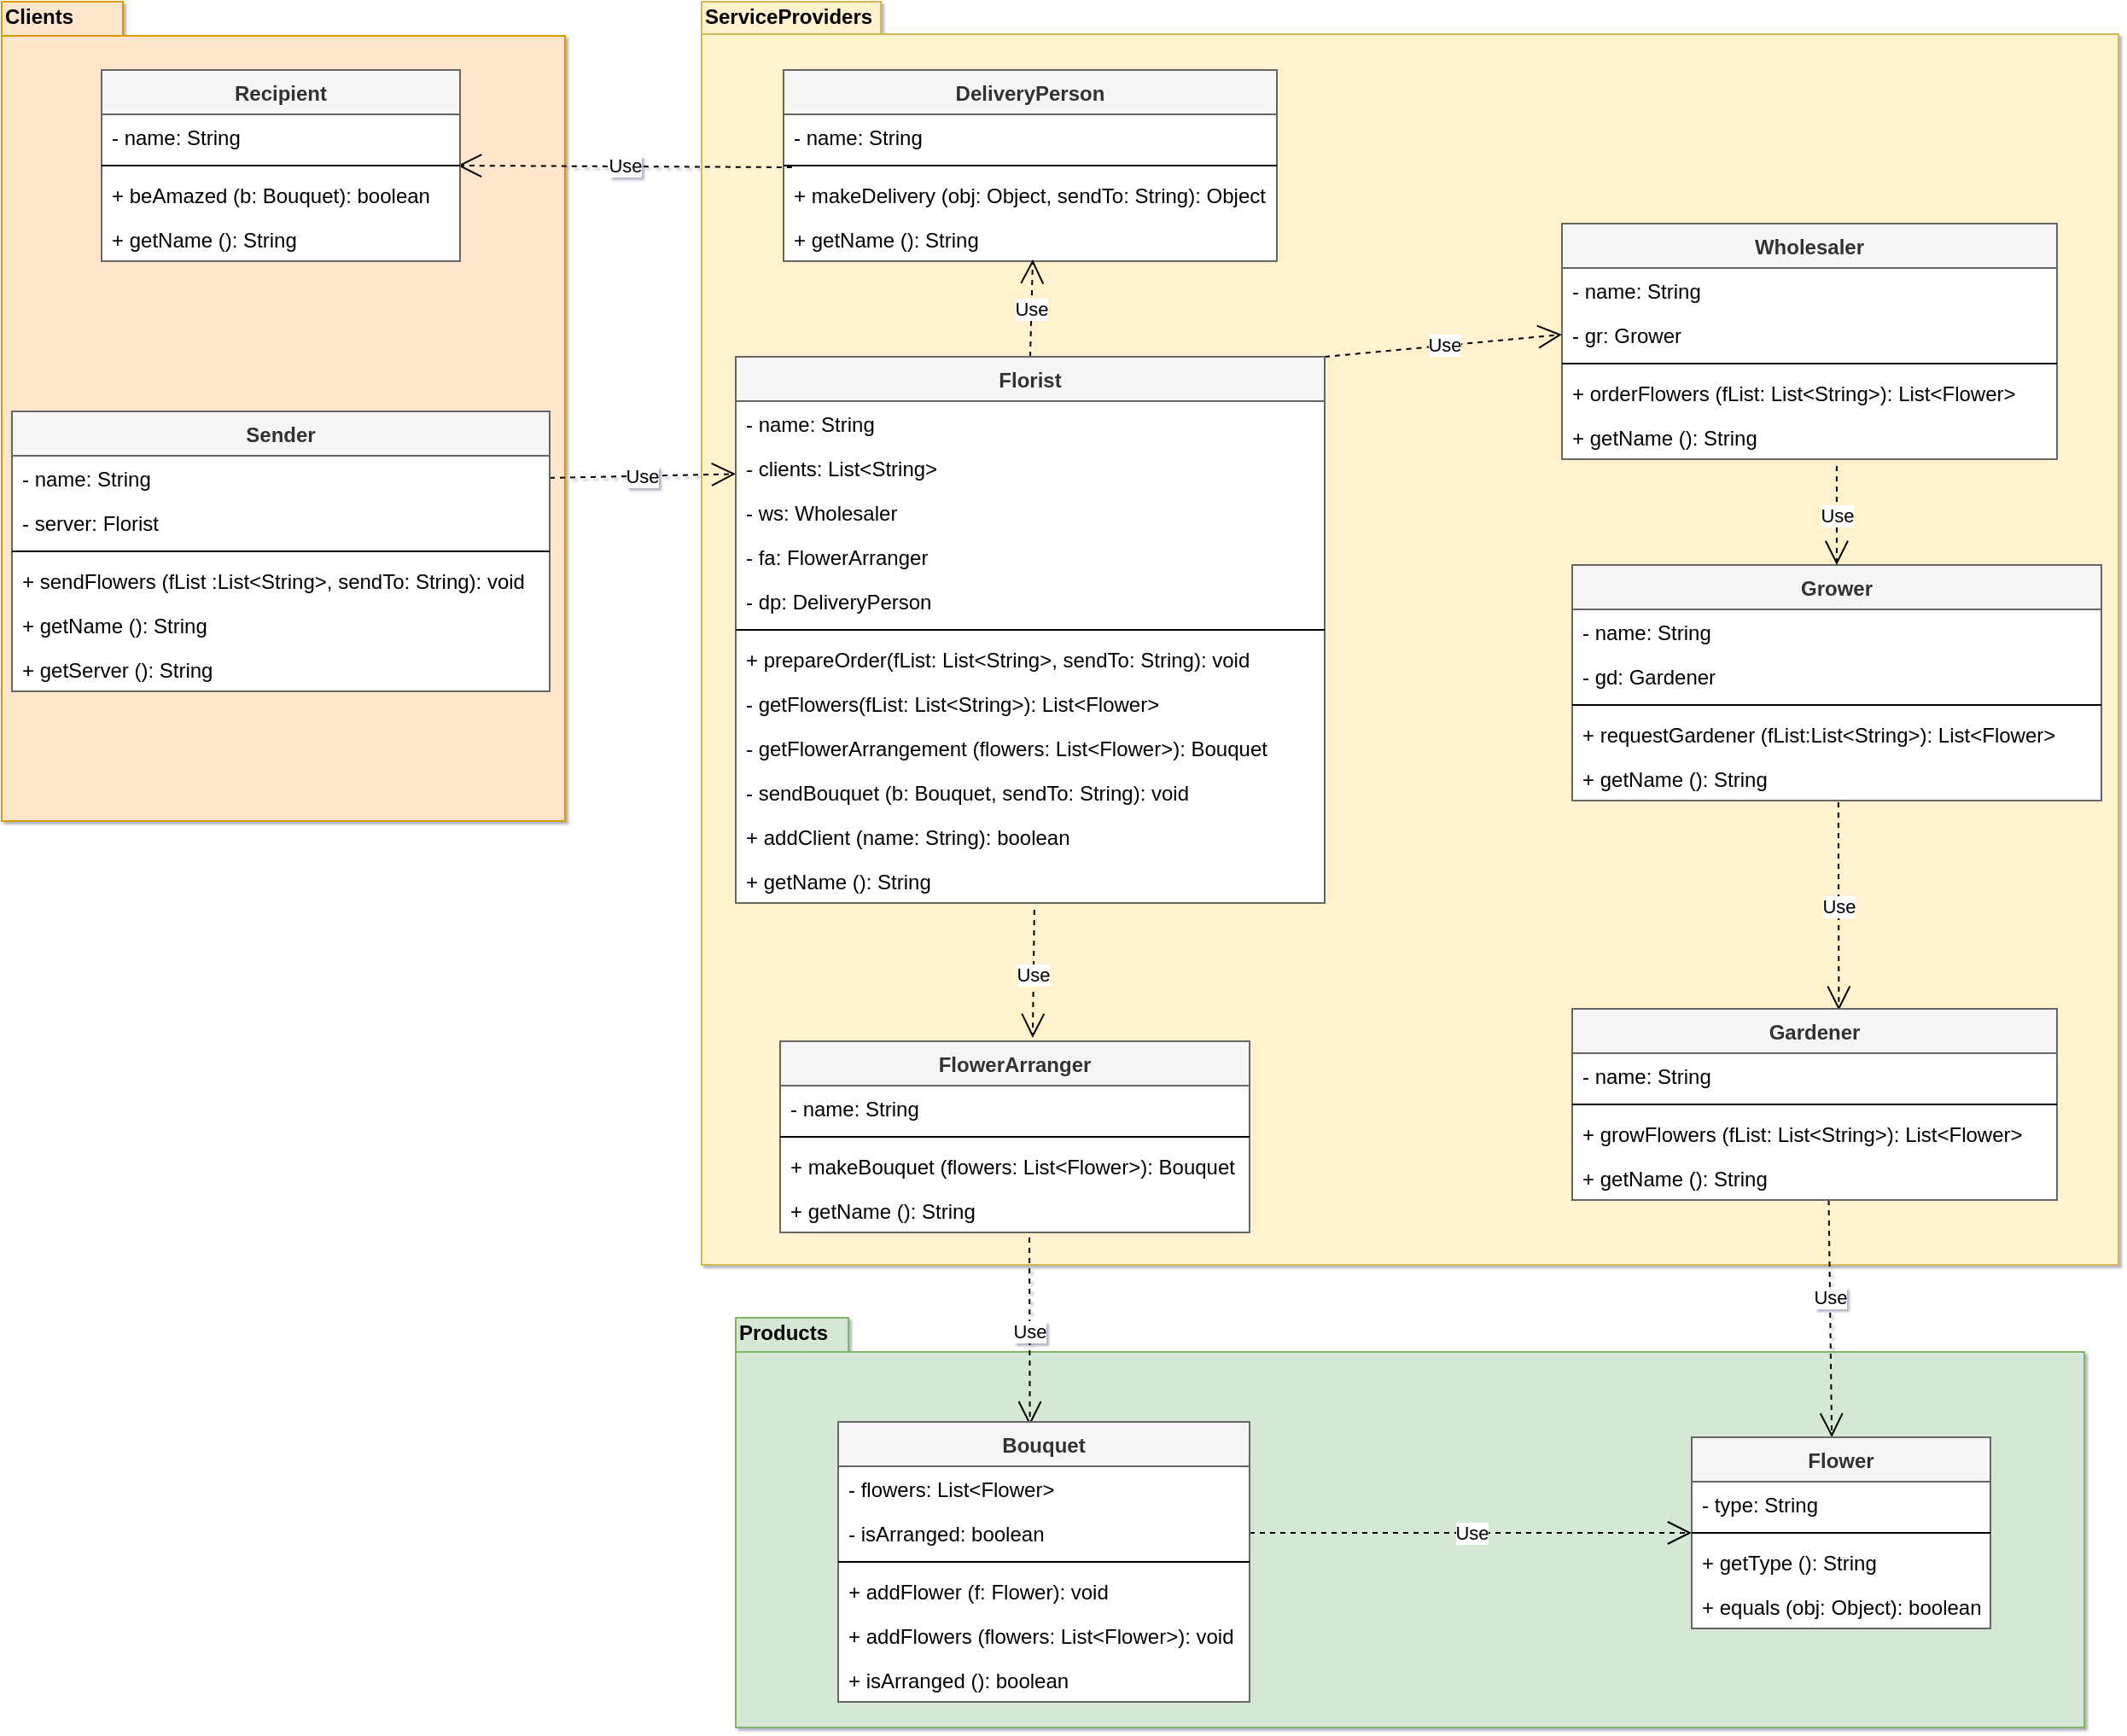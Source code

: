 <mxfile version="12.6.5" type="device"><diagram id="SXHgTwjR6Qb_Sqak4ypg" name="Page-1"><mxGraphModel dx="1422" dy="2042" grid="1" gridSize="10" guides="1" tooltips="1" connect="1" arrows="1" fold="1" page="1" pageScale="1" pageWidth="850" pageHeight="1100" background="none" math="0" shadow="1"><root><mxCell id="0"/><mxCell id="1" parent="0"/><mxCell id="rFC8o15gJ9um0nptI-s5-7" value="ServiceProviders" style="shape=folder;fontStyle=1;spacingTop=-5;tabWidth=105;tabHeight=19;tabPosition=left;html=1;align=left;verticalAlign=top;fillColor=#fff2cc;strokeColor=#d6b656;" parent="1" vertex="1"><mxGeometry x="670" y="-60" width="830" height="740" as="geometry"/></mxCell><mxCell id="rFC8o15gJ9um0nptI-s5-6" value="Clients" style="shape=folder;fontStyle=1;spacingTop=-5;tabWidth=71;tabHeight=20;tabPosition=left;html=1;align=left;verticalAlign=top;fillColor=#ffe6cc;strokeColor=#d79b00;" parent="1" vertex="1"><mxGeometry x="260" y="-60" width="330" height="480" as="geometry"/></mxCell><mxCell id="xSAKRiqVFuh3xUyQQEfn-124" value="Wholesaler" style="swimlane;fontStyle=1;align=center;verticalAlign=top;childLayout=stackLayout;horizontal=1;startSize=26;horizontalStack=0;resizeParent=1;resizeParentMax=0;resizeLast=0;collapsible=1;marginBottom=0;swimlaneFillColor=#ffffff;fillColor=#f5f5f5;strokeColor=#666666;fontColor=#333333;" parent="1" vertex="1"><mxGeometry x="1174" y="70" width="290" height="138" as="geometry"/></mxCell><mxCell id="xSAKRiqVFuh3xUyQQEfn-125" value="- name: String" style="text;strokeColor=none;fillColor=none;align=left;verticalAlign=top;spacingLeft=4;spacingRight=4;overflow=hidden;rotatable=0;points=[[0,0.5],[1,0.5]];portConstraint=eastwest;" parent="xSAKRiqVFuh3xUyQQEfn-124" vertex="1"><mxGeometry y="26" width="290" height="26" as="geometry"/></mxCell><mxCell id="rFC8o15gJ9um0nptI-s5-2" value="- gr: Grower" style="text;strokeColor=none;fillColor=none;align=left;verticalAlign=top;spacingLeft=4;spacingRight=4;overflow=hidden;rotatable=0;points=[[0,0.5],[1,0.5]];portConstraint=eastwest;" parent="xSAKRiqVFuh3xUyQQEfn-124" vertex="1"><mxGeometry y="52" width="290" height="26" as="geometry"/></mxCell><mxCell id="xSAKRiqVFuh3xUyQQEfn-126" value="" style="line;strokeWidth=1;fillColor=none;align=left;verticalAlign=middle;spacingTop=-1;spacingLeft=3;spacingRight=3;rotatable=0;labelPosition=right;points=[];portConstraint=eastwest;" parent="xSAKRiqVFuh3xUyQQEfn-124" vertex="1"><mxGeometry y="78" width="290" height="8" as="geometry"/></mxCell><mxCell id="xSAKRiqVFuh3xUyQQEfn-127" value="+ orderFlowers (fList: List&lt;String&gt;): List&lt;Flower&gt;" style="text;strokeColor=none;fillColor=none;align=left;verticalAlign=top;spacingLeft=4;spacingRight=4;overflow=hidden;rotatable=0;points=[[0,0.5],[1,0.5]];portConstraint=eastwest;" parent="xSAKRiqVFuh3xUyQQEfn-124" vertex="1"><mxGeometry y="86" width="290" height="26" as="geometry"/></mxCell><mxCell id="23qoMXlAwmIs_BDSindr-9" value="+ getName (): String" style="text;strokeColor=none;fillColor=none;align=left;verticalAlign=top;spacingLeft=4;spacingRight=4;overflow=hidden;rotatable=0;points=[[0,0.5],[1,0.5]];portConstraint=eastwest;" vertex="1" parent="xSAKRiqVFuh3xUyQQEfn-124"><mxGeometry y="112" width="290" height="26" as="geometry"/></mxCell><mxCell id="xSAKRiqVFuh3xUyQQEfn-144" value="Grower" style="swimlane;fontStyle=1;align=center;verticalAlign=top;childLayout=stackLayout;horizontal=1;startSize=26;horizontalStack=0;resizeParent=1;resizeParentMax=0;resizeLast=0;collapsible=1;marginBottom=0;swimlaneFillColor=#ffffff;fillColor=#f5f5f5;strokeColor=#666666;fontColor=#333333;" parent="1" vertex="1"><mxGeometry x="1180" y="270" width="310" height="138" as="geometry"/></mxCell><mxCell id="xSAKRiqVFuh3xUyQQEfn-145" value="- name: String" style="text;strokeColor=none;fillColor=none;align=left;verticalAlign=top;spacingLeft=4;spacingRight=4;overflow=hidden;rotatable=0;points=[[0,0.5],[1,0.5]];portConstraint=eastwest;" parent="xSAKRiqVFuh3xUyQQEfn-144" vertex="1"><mxGeometry y="26" width="310" height="26" as="geometry"/></mxCell><mxCell id="xSAKRiqVFuh3xUyQQEfn-150" value="- gd: Gardener" style="text;strokeColor=none;fillColor=none;align=left;verticalAlign=top;spacingLeft=4;spacingRight=4;overflow=hidden;rotatable=0;points=[[0,0.5],[1,0.5]];portConstraint=eastwest;" parent="xSAKRiqVFuh3xUyQQEfn-144" vertex="1"><mxGeometry y="52" width="310" height="26" as="geometry"/></mxCell><mxCell id="xSAKRiqVFuh3xUyQQEfn-146" value="" style="line;strokeWidth=1;fillColor=none;align=left;verticalAlign=middle;spacingTop=-1;spacingLeft=3;spacingRight=3;rotatable=0;labelPosition=right;points=[];portConstraint=eastwest;" parent="xSAKRiqVFuh3xUyQQEfn-144" vertex="1"><mxGeometry y="78" width="310" height="8" as="geometry"/></mxCell><mxCell id="xSAKRiqVFuh3xUyQQEfn-147" value="+ requestGardener (fList:List&lt;String&gt;): List&lt;Flower&gt;" style="text;align=left;verticalAlign=top;spacingLeft=4;spacingRight=4;overflow=hidden;rotatable=0;points=[[0,0.5],[1,0.5]];portConstraint=eastwest;" parent="xSAKRiqVFuh3xUyQQEfn-144" vertex="1"><mxGeometry y="86" width="310" height="26" as="geometry"/></mxCell><mxCell id="23qoMXlAwmIs_BDSindr-8" value="+ getName (): String" style="text;align=left;verticalAlign=top;spacingLeft=4;spacingRight=4;overflow=hidden;rotatable=0;points=[[0,0.5],[1,0.5]];portConstraint=eastwest;" vertex="1" parent="xSAKRiqVFuh3xUyQQEfn-144"><mxGeometry y="112" width="310" height="26" as="geometry"/></mxCell><mxCell id="xSAKRiqVFuh3xUyQQEfn-136" value="DeliveryPerson" style="swimlane;fontStyle=1;align=center;verticalAlign=top;childLayout=stackLayout;horizontal=1;startSize=26;horizontalStack=0;resizeParent=1;resizeParentMax=0;resizeLast=0;collapsible=1;marginBottom=0;swimlaneFillColor=#ffffff;fillColor=#f5f5f5;strokeColor=#666666;fontColor=#333333;" parent="1" vertex="1"><mxGeometry x="718" y="-20" width="289" height="112" as="geometry"/></mxCell><mxCell id="xSAKRiqVFuh3xUyQQEfn-137" value="- name: String" style="text;strokeColor=none;fillColor=none;align=left;verticalAlign=top;spacingLeft=4;spacingRight=4;overflow=hidden;rotatable=0;points=[[0,0.5],[1,0.5]];portConstraint=eastwest;" parent="xSAKRiqVFuh3xUyQQEfn-136" vertex="1"><mxGeometry y="26" width="289" height="26" as="geometry"/></mxCell><mxCell id="xSAKRiqVFuh3xUyQQEfn-138" value="" style="line;strokeWidth=1;fillColor=none;align=left;verticalAlign=middle;spacingTop=-1;spacingLeft=3;spacingRight=3;rotatable=0;labelPosition=right;points=[];portConstraint=eastwest;" parent="xSAKRiqVFuh3xUyQQEfn-136" vertex="1"><mxGeometry y="52" width="289" height="8" as="geometry"/></mxCell><mxCell id="xSAKRiqVFuh3xUyQQEfn-139" value="+ makeDelivery (obj: Object, sendTo: String): Object" style="text;strokeColor=none;fillColor=none;align=left;verticalAlign=top;spacingLeft=4;spacingRight=4;overflow=hidden;rotatable=0;points=[[0,0.5],[1,0.5]];portConstraint=eastwest;" parent="xSAKRiqVFuh3xUyQQEfn-136" vertex="1"><mxGeometry y="60" width="289" height="26" as="geometry"/></mxCell><mxCell id="23qoMXlAwmIs_BDSindr-3" value="+ getName (): String" style="text;strokeColor=none;fillColor=none;align=left;verticalAlign=top;spacingLeft=4;spacingRight=4;overflow=hidden;rotatable=0;points=[[0,0.5],[1,0.5]];portConstraint=eastwest;" vertex="1" parent="xSAKRiqVFuh3xUyQQEfn-136"><mxGeometry y="86" width="289" height="26" as="geometry"/></mxCell><mxCell id="rFC8o15gJ9um0nptI-s5-3" value="Products" style="shape=folder;fontStyle=1;spacingTop=-5;tabWidth=66;tabHeight=20;tabPosition=left;html=1;align=left;verticalAlign=top;fillColor=#d5e8d4;strokeColor=#82b366;" parent="1" vertex="1"><mxGeometry x="690" y="711" width="790" height="240" as="geometry"/></mxCell><mxCell id="xSAKRiqVFuh3xUyQQEfn-151" value="Use" style="endArrow=open;endSize=12;dashed=1;html=1;exitX=0.555;exitY=1.154;exitDx=0;exitDy=0;exitPerimeter=0;" parent="1" source="23qoMXlAwmIs_BDSindr-9" target="xSAKRiqVFuh3xUyQQEfn-144" edge="1"><mxGeometry width="160" relative="1" as="geometry"><mxPoint x="560" y="510" as="sourcePoint"/><mxPoint x="720" y="510" as="targetPoint"/></mxGeometry></mxCell><mxCell id="xSAKRiqVFuh3xUyQQEfn-152" value="Use" style="endArrow=open;endSize=12;dashed=1;html=1;entryX=0.55;entryY=0.008;entryDx=0;entryDy=0;entryPerimeter=0;exitX=0.503;exitY=1.038;exitDx=0;exitDy=0;exitPerimeter=0;" parent="1" source="23qoMXlAwmIs_BDSindr-8" target="xSAKRiqVFuh3xUyQQEfn-140" edge="1"><mxGeometry width="160" relative="1" as="geometry"><mxPoint x="940" y="580" as="sourcePoint"/><mxPoint x="1100" y="580" as="targetPoint"/></mxGeometry></mxCell><mxCell id="xSAKRiqVFuh3xUyQQEfn-153" value="Use" style="endArrow=open;endSize=12;dashed=1;html=1;exitX=1;exitY=0;exitDx=0;exitDy=0;entryX=0;entryY=0.5;entryDx=0;entryDy=0;" parent="1" source="xSAKRiqVFuh3xUyQQEfn-128" target="rFC8o15gJ9um0nptI-s5-2" edge="1"><mxGeometry width="160" relative="1" as="geometry"><mxPoint x="560" y="510" as="sourcePoint"/><mxPoint x="720" y="510" as="targetPoint"/></mxGeometry></mxCell><mxCell id="xSAKRiqVFuh3xUyQQEfn-154" value="Use" style="endArrow=open;endSize=12;dashed=1;html=1;entryX=0.538;entryY=-0.018;entryDx=0;entryDy=0;entryPerimeter=0;exitX=0.507;exitY=1.154;exitDx=0;exitDy=0;exitPerimeter=0;" parent="1" source="23qoMXlAwmIs_BDSindr-5" target="xSAKRiqVFuh3xUyQQEfn-106" edge="1"><mxGeometry width="160" relative="1" as="geometry"><mxPoint x="864" y="490" as="sourcePoint"/><mxPoint x="720" y="510" as="targetPoint"/></mxGeometry></mxCell><mxCell id="xSAKRiqVFuh3xUyQQEfn-155" value="Use" style="endArrow=open;endSize=12;dashed=1;html=1;exitX=0.5;exitY=0;exitDx=0;exitDy=0;" parent="1" source="xSAKRiqVFuh3xUyQQEfn-128" edge="1"><mxGeometry width="160" relative="1" as="geometry"><mxPoint x="560" y="510" as="sourcePoint"/><mxPoint x="864" y="91" as="targetPoint"/></mxGeometry></mxCell><mxCell id="xSAKRiqVFuh3xUyQQEfn-156" value="Use" style="endArrow=open;endSize=12;dashed=1;html=1;exitX=0.531;exitY=1.115;exitDx=0;exitDy=0;exitPerimeter=0;entryX=0.466;entryY=0.013;entryDx=0;entryDy=0;entryPerimeter=0;" parent="1" source="23qoMXlAwmIs_BDSindr-6" target="xSAKRiqVFuh3xUyQQEfn-26" edge="1"><mxGeometry width="160" relative="1" as="geometry"><mxPoint x="690" y="510" as="sourcePoint"/><mxPoint x="710" y="680" as="targetPoint"/></mxGeometry></mxCell><mxCell id="xSAKRiqVFuh3xUyQQEfn-157" value="Use" style="endArrow=open;endSize=12;dashed=1;html=1;entryX=0.469;entryY=0;entryDx=0;entryDy=0;exitX=0.528;exitY=1.077;exitDx=0;exitDy=0;exitPerimeter=0;entryPerimeter=0;" parent="1" source="xSAKRiqVFuh3xUyQQEfn-143" target="xSAKRiqVFuh3xUyQQEfn-36" edge="1"><mxGeometry width="160" relative="1" as="geometry"><mxPoint x="690" y="690" as="sourcePoint"/><mxPoint x="850" y="690" as="targetPoint"/></mxGeometry></mxCell><mxCell id="xSAKRiqVFuh3xUyQQEfn-166" value="Use" style="endArrow=open;endSize=12;dashed=1;html=1;exitX=1;exitY=0.5;exitDx=0;exitDy=0;" parent="1" source="xSAKRiqVFuh3xUyQQEfn-159" target="xSAKRiqVFuh3xUyQQEfn-148" edge="1"><mxGeometry width="160" relative="1" as="geometry"><mxPoint x="430" y="318.5" as="sourcePoint"/><mxPoint x="590" y="318.5" as="targetPoint"/></mxGeometry></mxCell><mxCell id="xSAKRiqVFuh3xUyQQEfn-167" value="Use" style="endArrow=open;endSize=12;dashed=1;html=1;entryX=0.993;entryY=0.5;entryDx=0;entryDy=0;exitX=0.017;exitY=0.625;exitDx=0;exitDy=0;entryPerimeter=0;exitPerimeter=0;" parent="1" source="xSAKRiqVFuh3xUyQQEfn-138" target="xSAKRiqVFuh3xUyQQEfn-164" edge="1"><mxGeometry width="160" relative="1" as="geometry"><mxPoint x="716" y="35.5" as="sourcePoint"/><mxPoint x="523.5" y="35.5" as="targetPoint"/></mxGeometry></mxCell><mxCell id="rFC8o15gJ9um0nptI-s5-5" value="Use" style="endArrow=open;endSize=12;dashed=1;html=1;exitX=1;exitY=0.5;exitDx=0;exitDy=0;" parent="1" source="xSAKRiqVFuh3xUyQQEfn-35" target="xSAKRiqVFuh3xUyQQEfn-36" edge="1"><mxGeometry width="160" relative="1" as="geometry"><mxPoint x="800" y="890" as="sourcePoint"/><mxPoint x="960" y="890" as="targetPoint"/></mxGeometry></mxCell><mxCell id="xSAKRiqVFuh3xUyQQEfn-162" value="Recipient" style="swimlane;fontStyle=1;align=center;verticalAlign=top;childLayout=stackLayout;horizontal=1;startSize=26;horizontalStack=0;resizeParent=1;resizeParentMax=0;resizeLast=0;collapsible=1;marginBottom=0;swimlaneFillColor=#ffffff;fillColor=#f5f5f5;strokeColor=#666666;fontColor=#333333;" parent="1" vertex="1"><mxGeometry x="318.5" y="-20" width="210" height="112" as="geometry"/></mxCell><mxCell id="xSAKRiqVFuh3xUyQQEfn-163" value="- name: String" style="text;strokeColor=none;fillColor=none;align=left;verticalAlign=top;spacingLeft=4;spacingRight=4;overflow=hidden;rotatable=0;points=[[0,0.5],[1,0.5]];portConstraint=eastwest;" parent="xSAKRiqVFuh3xUyQQEfn-162" vertex="1"><mxGeometry y="26" width="210" height="26" as="geometry"/></mxCell><mxCell id="xSAKRiqVFuh3xUyQQEfn-164" value="" style="line;strokeWidth=1;fillColor=none;align=left;verticalAlign=middle;spacingTop=-1;spacingLeft=3;spacingRight=3;rotatable=0;labelPosition=right;points=[];portConstraint=eastwest;" parent="xSAKRiqVFuh3xUyQQEfn-162" vertex="1"><mxGeometry y="52" width="210" height="8" as="geometry"/></mxCell><mxCell id="xSAKRiqVFuh3xUyQQEfn-165" value="+ beAmazed (b: Bouquet): boolean" style="text;strokeColor=none;fillColor=none;align=left;verticalAlign=top;spacingLeft=4;spacingRight=4;overflow=hidden;rotatable=0;points=[[0,0.5],[1,0.5]];portConstraint=eastwest;" parent="xSAKRiqVFuh3xUyQQEfn-162" vertex="1"><mxGeometry y="60" width="210" height="26" as="geometry"/></mxCell><mxCell id="23qoMXlAwmIs_BDSindr-1" value="+ getName (): String" style="text;strokeColor=none;fillColor=none;align=left;verticalAlign=top;spacingLeft=4;spacingRight=4;overflow=hidden;rotatable=0;points=[[0,0.5],[1,0.5]];portConstraint=eastwest;" vertex="1" parent="xSAKRiqVFuh3xUyQQEfn-162"><mxGeometry y="86" width="210" height="26" as="geometry"/></mxCell><mxCell id="xSAKRiqVFuh3xUyQQEfn-128" value="Florist" style="swimlane;fontStyle=1;align=center;verticalAlign=top;childLayout=stackLayout;horizontal=1;startSize=26;horizontalStack=0;resizeParent=1;resizeParentMax=0;resizeLast=0;collapsible=1;marginBottom=0;swimlaneFillColor=#ffffff;fillColor=#f5f5f5;strokeColor=#666666;fontColor=#333333;" parent="1" vertex="1"><mxGeometry x="690" y="148" width="345" height="320" as="geometry"/></mxCell><mxCell id="xSAKRiqVFuh3xUyQQEfn-129" value="- name: String" style="text;strokeColor=none;fillColor=none;align=left;verticalAlign=top;spacingLeft=4;spacingRight=4;overflow=hidden;rotatable=0;points=[[0,0.5],[1,0.5]];portConstraint=eastwest;" parent="xSAKRiqVFuh3xUyQQEfn-128" vertex="1"><mxGeometry y="26" width="345" height="26" as="geometry"/></mxCell><mxCell id="xSAKRiqVFuh3xUyQQEfn-148" value="- clients: List&lt;String&gt;" style="text;strokeColor=none;fillColor=none;align=left;verticalAlign=top;spacingLeft=4;spacingRight=4;overflow=hidden;rotatable=0;points=[[0,0.5],[1,0.5]];portConstraint=eastwest;" parent="xSAKRiqVFuh3xUyQQEfn-128" vertex="1"><mxGeometry y="52" width="345" height="26" as="geometry"/></mxCell><mxCell id="xSAKRiqVFuh3xUyQQEfn-149" value="- ws: Wholesaler" style="text;strokeColor=none;fillColor=none;align=left;verticalAlign=top;spacingLeft=4;spacingRight=4;overflow=hidden;rotatable=0;points=[[0,0.5],[1,0.5]];portConstraint=eastwest;" parent="xSAKRiqVFuh3xUyQQEfn-128" vertex="1"><mxGeometry y="78" width="345" height="26" as="geometry"/></mxCell><mxCell id="23qoMXlAwmIs_BDSindr-15" value="- fa: FlowerArranger" style="text;strokeColor=none;fillColor=none;align=left;verticalAlign=top;spacingLeft=4;spacingRight=4;overflow=hidden;rotatable=0;points=[[0,0.5],[1,0.5]];portConstraint=eastwest;" vertex="1" parent="xSAKRiqVFuh3xUyQQEfn-128"><mxGeometry y="104" width="345" height="26" as="geometry"/></mxCell><mxCell id="23qoMXlAwmIs_BDSindr-16" value="- dp: DeliveryPerson" style="text;strokeColor=none;fillColor=none;align=left;verticalAlign=top;spacingLeft=4;spacingRight=4;overflow=hidden;rotatable=0;points=[[0,0.5],[1,0.5]];portConstraint=eastwest;" vertex="1" parent="xSAKRiqVFuh3xUyQQEfn-128"><mxGeometry y="130" width="345" height="26" as="geometry"/></mxCell><mxCell id="xSAKRiqVFuh3xUyQQEfn-130" value="" style="line;strokeWidth=1;fillColor=none;align=left;verticalAlign=middle;spacingTop=-1;spacingLeft=3;spacingRight=3;rotatable=0;labelPosition=right;points=[];portConstraint=eastwest;" parent="xSAKRiqVFuh3xUyQQEfn-128" vertex="1"><mxGeometry y="156" width="345" height="8" as="geometry"/></mxCell><mxCell id="xSAKRiqVFuh3xUyQQEfn-131" value="+ prepareOrder(fList: List&lt;String&gt;, sendTo: String): void" style="text;strokeColor=none;fillColor=none;align=left;verticalAlign=top;spacingLeft=4;spacingRight=4;overflow=hidden;rotatable=0;points=[[0,0.5],[1,0.5]];portConstraint=eastwest;" parent="xSAKRiqVFuh3xUyQQEfn-128" vertex="1"><mxGeometry y="164" width="345" height="26" as="geometry"/></mxCell><mxCell id="rFC8o15gJ9um0nptI-s5-15" value="- getFlowers(fList: List&lt;String&gt;): List&lt;Flower&gt;" style="text;strokeColor=none;fillColor=none;align=left;verticalAlign=top;spacingLeft=4;spacingRight=4;overflow=hidden;rotatable=0;points=[[0,0.5],[1,0.5]];portConstraint=eastwest;" parent="xSAKRiqVFuh3xUyQQEfn-128" vertex="1"><mxGeometry y="190" width="345" height="26" as="geometry"/></mxCell><mxCell id="xSAKRiqVFuh3xUyQQEfn-169" value="- getFlowerArrangement (flowers: List&lt;Flower&gt;): Bouquet" style="text;strokeColor=none;fillColor=none;align=left;verticalAlign=top;spacingLeft=4;spacingRight=4;overflow=hidden;rotatable=0;points=[[0,0.5],[1,0.5]];portConstraint=eastwest;" parent="xSAKRiqVFuh3xUyQQEfn-128" vertex="1"><mxGeometry y="216" width="345" height="26" as="geometry"/></mxCell><mxCell id="xSAKRiqVFuh3xUyQQEfn-170" value="- sendBouquet (b: Bouquet, sendTo: String): void" style="text;strokeColor=none;fillColor=none;align=left;verticalAlign=top;spacingLeft=4;spacingRight=4;overflow=hidden;rotatable=0;points=[[0,0.5],[1,0.5]];portConstraint=eastwest;" parent="xSAKRiqVFuh3xUyQQEfn-128" vertex="1"><mxGeometry y="242" width="345" height="26" as="geometry"/></mxCell><mxCell id="rFC8o15gJ9um0nptI-s5-14" value="+ addClient (name: String): boolean" style="text;strokeColor=none;fillColor=none;align=left;verticalAlign=top;spacingLeft=4;spacingRight=4;overflow=hidden;rotatable=0;points=[[0,0.5],[1,0.5]];portConstraint=eastwest;" parent="xSAKRiqVFuh3xUyQQEfn-128" vertex="1"><mxGeometry y="268" width="345" height="26" as="geometry"/></mxCell><mxCell id="23qoMXlAwmIs_BDSindr-5" value="+ getName (): String" style="text;strokeColor=none;fillColor=none;align=left;verticalAlign=top;spacingLeft=4;spacingRight=4;overflow=hidden;rotatable=0;points=[[0,0.5],[1,0.5]];portConstraint=eastwest;" vertex="1" parent="xSAKRiqVFuh3xUyQQEfn-128"><mxGeometry y="294" width="345" height="26" as="geometry"/></mxCell><mxCell id="xSAKRiqVFuh3xUyQQEfn-158" value="Sender" style="swimlane;fontStyle=1;align=center;verticalAlign=top;childLayout=stackLayout;horizontal=1;startSize=26;horizontalStack=0;resizeParent=1;resizeParentMax=0;resizeLast=0;collapsible=1;marginBottom=0;swimlaneFillColor=#ffffff;fillColor=#f5f5f5;strokeColor=#666666;fontColor=#333333;" parent="1" vertex="1"><mxGeometry x="266" y="180" width="315" height="164" as="geometry"/></mxCell><mxCell id="xSAKRiqVFuh3xUyQQEfn-159" value="- name: String" style="text;strokeColor=none;fillColor=none;align=left;verticalAlign=top;spacingLeft=4;spacingRight=4;overflow=hidden;rotatable=0;points=[[0,0.5],[1,0.5]];portConstraint=eastwest;" parent="xSAKRiqVFuh3xUyQQEfn-158" vertex="1"><mxGeometry y="26" width="315" height="26" as="geometry"/></mxCell><mxCell id="rFC8o15gJ9um0nptI-s5-13" value="- server: Florist" style="text;strokeColor=none;fillColor=none;align=left;verticalAlign=top;spacingLeft=4;spacingRight=4;overflow=hidden;rotatable=0;points=[[0,0.5],[1,0.5]];portConstraint=eastwest;" parent="xSAKRiqVFuh3xUyQQEfn-158" vertex="1"><mxGeometry y="52" width="315" height="26" as="geometry"/></mxCell><mxCell id="xSAKRiqVFuh3xUyQQEfn-160" value="" style="line;strokeWidth=1;fillColor=none;align=left;verticalAlign=middle;spacingTop=-1;spacingLeft=3;spacingRight=3;rotatable=0;labelPosition=right;points=[];portConstraint=eastwest;" parent="xSAKRiqVFuh3xUyQQEfn-158" vertex="1"><mxGeometry y="78" width="315" height="8" as="geometry"/></mxCell><mxCell id="xSAKRiqVFuh3xUyQQEfn-161" value="+ sendFlowers (fList :List&lt;String&gt;, sendTo: String): void" style="text;strokeColor=none;fillColor=none;align=left;verticalAlign=top;spacingLeft=4;spacingRight=4;overflow=hidden;rotatable=0;points=[[0,0.5],[1,0.5]];portConstraint=eastwest;" parent="xSAKRiqVFuh3xUyQQEfn-158" vertex="1"><mxGeometry y="86" width="315" height="26" as="geometry"/></mxCell><mxCell id="23qoMXlAwmIs_BDSindr-2" value="+ getName (): String" style="text;strokeColor=none;fillColor=none;align=left;verticalAlign=top;spacingLeft=4;spacingRight=4;overflow=hidden;rotatable=0;points=[[0,0.5],[1,0.5]];portConstraint=eastwest;" vertex="1" parent="xSAKRiqVFuh3xUyQQEfn-158"><mxGeometry y="112" width="315" height="26" as="geometry"/></mxCell><mxCell id="23qoMXlAwmIs_BDSindr-10" value="+ getServer (): String" style="text;strokeColor=none;fillColor=none;align=left;verticalAlign=top;spacingLeft=4;spacingRight=4;overflow=hidden;rotatable=0;points=[[0,0.5],[1,0.5]];portConstraint=eastwest;" vertex="1" parent="xSAKRiqVFuh3xUyQQEfn-158"><mxGeometry y="138" width="315" height="26" as="geometry"/></mxCell><mxCell id="xSAKRiqVFuh3xUyQQEfn-26" value="Bouquet" style="swimlane;fontStyle=1;align=center;verticalAlign=top;childLayout=stackLayout;horizontal=1;startSize=26;horizontalStack=0;resizeParent=1;resizeParentMax=0;resizeLast=0;collapsible=1;marginBottom=0;swimlaneFillColor=#ffffff;fillColor=#f5f5f5;strokeColor=#666666;fontColor=#333333;" parent="1" vertex="1"><mxGeometry x="750" y="772" width="241" height="164" as="geometry"/></mxCell><mxCell id="xSAKRiqVFuh3xUyQQEfn-27" value="- flowers: List&lt;Flower&gt;" style="text;strokeColor=none;fillColor=none;align=left;verticalAlign=top;spacingLeft=4;spacingRight=4;overflow=hidden;rotatable=0;points=[[0,0.5],[1,0.5]];portConstraint=eastwest;" parent="xSAKRiqVFuh3xUyQQEfn-26" vertex="1"><mxGeometry y="26" width="241" height="26" as="geometry"/></mxCell><mxCell id="xSAKRiqVFuh3xUyQQEfn-35" value="- isArranged: boolean" style="text;strokeColor=none;fillColor=none;align=left;verticalAlign=top;spacingLeft=4;spacingRight=4;overflow=hidden;rotatable=0;points=[[0,0.5],[1,0.5]];portConstraint=eastwest;" parent="xSAKRiqVFuh3xUyQQEfn-26" vertex="1"><mxGeometry y="52" width="241" height="26" as="geometry"/></mxCell><mxCell id="xSAKRiqVFuh3xUyQQEfn-28" value="" style="line;strokeWidth=1;fillColor=none;align=left;verticalAlign=middle;spacingTop=-1;spacingLeft=3;spacingRight=3;rotatable=0;labelPosition=right;points=[];portConstraint=eastwest;" parent="xSAKRiqVFuh3xUyQQEfn-26" vertex="1"><mxGeometry y="78" width="241" height="8" as="geometry"/></mxCell><mxCell id="xSAKRiqVFuh3xUyQQEfn-29" value="+ addFlower (f: Flower): void" style="text;strokeColor=none;fillColor=none;align=left;verticalAlign=top;spacingLeft=4;spacingRight=4;overflow=hidden;rotatable=0;points=[[0,0.5],[1,0.5]];portConstraint=eastwest;" parent="xSAKRiqVFuh3xUyQQEfn-26" vertex="1"><mxGeometry y="86" width="241" height="26" as="geometry"/></mxCell><mxCell id="xSAKRiqVFuh3xUyQQEfn-51" value="+ addFlowers (flowers: List&lt;Flower&gt;): void" style="text;strokeColor=none;fillColor=none;align=left;verticalAlign=top;spacingLeft=4;spacingRight=4;overflow=hidden;rotatable=0;points=[[0,0.5],[1,0.5]];portConstraint=eastwest;" parent="xSAKRiqVFuh3xUyQQEfn-26" vertex="1"><mxGeometry y="112" width="241" height="26" as="geometry"/></mxCell><mxCell id="23qoMXlAwmIs_BDSindr-11" value="+ isArranged (): boolean" style="text;strokeColor=none;fillColor=none;align=left;verticalAlign=top;spacingLeft=4;spacingRight=4;overflow=hidden;rotatable=0;points=[[0,0.5],[1,0.5]];portConstraint=eastwest;" vertex="1" parent="xSAKRiqVFuh3xUyQQEfn-26"><mxGeometry y="138" width="241" height="26" as="geometry"/></mxCell><mxCell id="xSAKRiqVFuh3xUyQQEfn-140" value="Gardener" style="swimlane;fontStyle=1;align=center;verticalAlign=top;childLayout=stackLayout;horizontal=1;startSize=26;horizontalStack=0;resizeParent=1;resizeParentMax=0;resizeLast=0;collapsible=1;marginBottom=0;fillColor=#f5f5f5;strokeColor=#666666;fontColor=#333333;swimlaneFillColor=#ffffff;" parent="1" vertex="1"><mxGeometry x="1180" y="530" width="284" height="112" as="geometry"/></mxCell><mxCell id="xSAKRiqVFuh3xUyQQEfn-141" value="- name: String" style="text;align=left;verticalAlign=top;spacingLeft=4;spacingRight=4;overflow=hidden;rotatable=0;points=[[0,0.5],[1,0.5]];portConstraint=eastwest;" parent="xSAKRiqVFuh3xUyQQEfn-140" vertex="1"><mxGeometry y="26" width="284" height="26" as="geometry"/></mxCell><mxCell id="xSAKRiqVFuh3xUyQQEfn-142" value="" style="line;strokeWidth=1;fillColor=none;align=left;verticalAlign=middle;spacingTop=-1;spacingLeft=3;spacingRight=3;rotatable=0;labelPosition=right;points=[];portConstraint=eastwest;" parent="xSAKRiqVFuh3xUyQQEfn-140" vertex="1"><mxGeometry y="52" width="284" height="8" as="geometry"/></mxCell><mxCell id="xSAKRiqVFuh3xUyQQEfn-143" value="+ growFlowers (fList: List&lt;String&gt;): List&lt;Flower&gt;" style="text;strokeColor=none;fillColor=none;align=left;verticalAlign=top;spacingLeft=4;spacingRight=4;overflow=hidden;rotatable=0;points=[[0,0.5],[1,0.5]];portConstraint=eastwest;labelBorderColor=none;" parent="xSAKRiqVFuh3xUyQQEfn-140" vertex="1"><mxGeometry y="60" width="284" height="26" as="geometry"/></mxCell><mxCell id="23qoMXlAwmIs_BDSindr-7" value="+ getName (): String" style="text;strokeColor=none;fillColor=none;align=left;verticalAlign=top;spacingLeft=4;spacingRight=4;overflow=hidden;rotatable=0;points=[[0,0.5],[1,0.5]];portConstraint=eastwest;labelBorderColor=none;" vertex="1" parent="xSAKRiqVFuh3xUyQQEfn-140"><mxGeometry y="86" width="284" height="26" as="geometry"/></mxCell><mxCell id="xSAKRiqVFuh3xUyQQEfn-106" value="FlowerArranger" style="swimlane;fontStyle=1;align=center;verticalAlign=top;childLayout=stackLayout;horizontal=1;startSize=26;horizontalStack=0;resizeParent=1;resizeParentMax=0;resizeLast=0;collapsible=1;marginBottom=0;swimlaneFillColor=#ffffff;fillColor=#f5f5f5;strokeColor=#666666;fontColor=#333333;" parent="1" vertex="1"><mxGeometry x="716" y="549" width="275" height="112" as="geometry"/></mxCell><mxCell id="xSAKRiqVFuh3xUyQQEfn-107" value="- name: String" style="text;strokeColor=none;fillColor=none;align=left;verticalAlign=top;spacingLeft=4;spacingRight=4;overflow=hidden;rotatable=0;points=[[0,0.5],[1,0.5]];portConstraint=eastwest;" parent="xSAKRiqVFuh3xUyQQEfn-106" vertex="1"><mxGeometry y="26" width="275" height="26" as="geometry"/></mxCell><mxCell id="xSAKRiqVFuh3xUyQQEfn-108" value="" style="line;strokeWidth=1;fillColor=none;align=left;verticalAlign=middle;spacingTop=-1;spacingLeft=3;spacingRight=3;rotatable=0;labelPosition=right;points=[];portConstraint=eastwest;" parent="xSAKRiqVFuh3xUyQQEfn-106" vertex="1"><mxGeometry y="52" width="275" height="8" as="geometry"/></mxCell><mxCell id="xSAKRiqVFuh3xUyQQEfn-109" value="+ makeBouquet (flowers: List&lt;Flower&gt;): Bouquet" style="text;strokeColor=none;fillColor=none;align=left;verticalAlign=top;spacingLeft=4;spacingRight=4;overflow=hidden;rotatable=0;points=[[0,0.5],[1,0.5]];portConstraint=eastwest;" parent="xSAKRiqVFuh3xUyQQEfn-106" vertex="1"><mxGeometry y="60" width="275" height="26" as="geometry"/></mxCell><mxCell id="23qoMXlAwmIs_BDSindr-6" value="+ getName (): String" style="text;strokeColor=none;fillColor=none;align=left;verticalAlign=top;spacingLeft=4;spacingRight=4;overflow=hidden;rotatable=0;points=[[0,0.5],[1,0.5]];portConstraint=eastwest;" vertex="1" parent="xSAKRiqVFuh3xUyQQEfn-106"><mxGeometry y="86" width="275" height="26" as="geometry"/></mxCell><mxCell id="xSAKRiqVFuh3xUyQQEfn-36" value="Flower" style="swimlane;fontStyle=1;align=center;verticalAlign=top;childLayout=stackLayout;horizontal=1;startSize=26;horizontalStack=0;resizeParent=1;resizeParentMax=0;resizeLast=0;collapsible=1;marginBottom=0;swimlaneFillColor=#ffffff;fillColor=#f5f5f5;strokeColor=#666666;fontColor=#333333;" parent="1" vertex="1"><mxGeometry x="1250" y="781" width="175" height="112" as="geometry"/></mxCell><mxCell id="xSAKRiqVFuh3xUyQQEfn-37" value="- type: String" style="text;strokeColor=none;fillColor=none;align=left;verticalAlign=top;spacingLeft=4;spacingRight=4;overflow=hidden;rotatable=0;points=[[0,0.5],[1,0.5]];portConstraint=eastwest;" parent="xSAKRiqVFuh3xUyQQEfn-36" vertex="1"><mxGeometry y="26" width="175" height="26" as="geometry"/></mxCell><mxCell id="23qoMXlAwmIs_BDSindr-13" value="" style="line;strokeWidth=1;fillColor=none;align=left;verticalAlign=middle;spacingTop=-1;spacingLeft=3;spacingRight=3;rotatable=0;labelPosition=right;points=[];portConstraint=eastwest;" vertex="1" parent="xSAKRiqVFuh3xUyQQEfn-36"><mxGeometry y="52" width="175" height="8" as="geometry"/></mxCell><mxCell id="23qoMXlAwmIs_BDSindr-12" value="+ getType (): String" style="text;strokeColor=none;fillColor=none;align=left;verticalAlign=top;spacingLeft=4;spacingRight=4;overflow=hidden;rotatable=0;points=[[0,0.5],[1,0.5]];portConstraint=eastwest;" vertex="1" parent="xSAKRiqVFuh3xUyQQEfn-36"><mxGeometry y="60" width="175" height="26" as="geometry"/></mxCell><mxCell id="23qoMXlAwmIs_BDSindr-14" value="+ equals (obj: Object): boolean" style="text;strokeColor=none;fillColor=none;align=left;verticalAlign=top;spacingLeft=4;spacingRight=4;overflow=hidden;rotatable=0;points=[[0,0.5],[1,0.5]];portConstraint=eastwest;" vertex="1" parent="xSAKRiqVFuh3xUyQQEfn-36"><mxGeometry y="86" width="175" height="26" as="geometry"/></mxCell></root></mxGraphModel></diagram></mxfile>